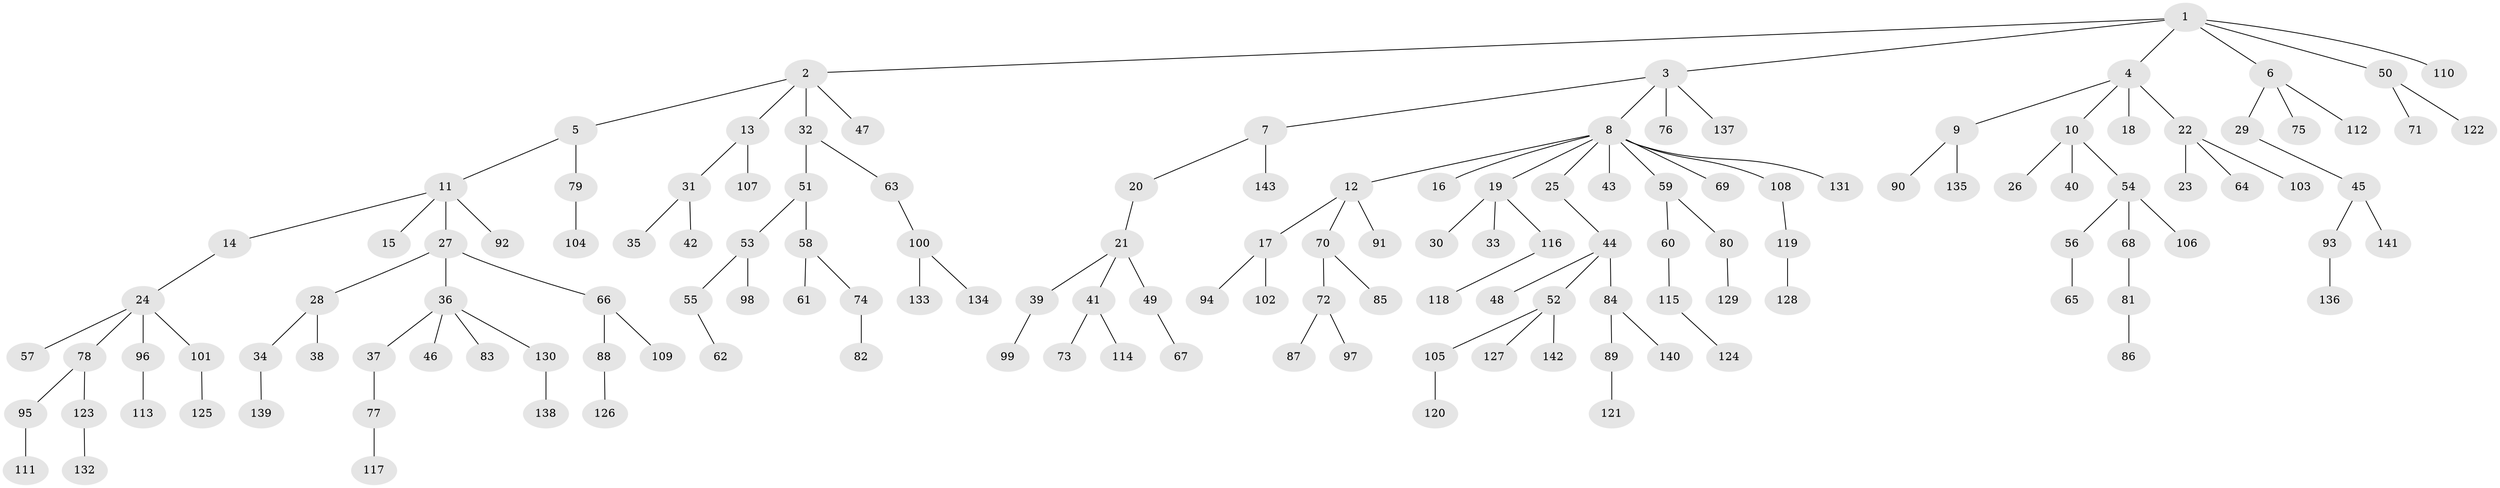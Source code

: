 // coarse degree distribution, {4: 0.05263157894736842, 1: 0.7192982456140351, 2: 0.19298245614035087, 11: 0.017543859649122806, 26: 0.017543859649122806}
// Generated by graph-tools (version 1.1) at 2025/55/03/04/25 21:55:53]
// undirected, 143 vertices, 142 edges
graph export_dot {
graph [start="1"]
  node [color=gray90,style=filled];
  1;
  2;
  3;
  4;
  5;
  6;
  7;
  8;
  9;
  10;
  11;
  12;
  13;
  14;
  15;
  16;
  17;
  18;
  19;
  20;
  21;
  22;
  23;
  24;
  25;
  26;
  27;
  28;
  29;
  30;
  31;
  32;
  33;
  34;
  35;
  36;
  37;
  38;
  39;
  40;
  41;
  42;
  43;
  44;
  45;
  46;
  47;
  48;
  49;
  50;
  51;
  52;
  53;
  54;
  55;
  56;
  57;
  58;
  59;
  60;
  61;
  62;
  63;
  64;
  65;
  66;
  67;
  68;
  69;
  70;
  71;
  72;
  73;
  74;
  75;
  76;
  77;
  78;
  79;
  80;
  81;
  82;
  83;
  84;
  85;
  86;
  87;
  88;
  89;
  90;
  91;
  92;
  93;
  94;
  95;
  96;
  97;
  98;
  99;
  100;
  101;
  102;
  103;
  104;
  105;
  106;
  107;
  108;
  109;
  110;
  111;
  112;
  113;
  114;
  115;
  116;
  117;
  118;
  119;
  120;
  121;
  122;
  123;
  124;
  125;
  126;
  127;
  128;
  129;
  130;
  131;
  132;
  133;
  134;
  135;
  136;
  137;
  138;
  139;
  140;
  141;
  142;
  143;
  1 -- 2;
  1 -- 3;
  1 -- 4;
  1 -- 6;
  1 -- 50;
  1 -- 110;
  2 -- 5;
  2 -- 13;
  2 -- 32;
  2 -- 47;
  3 -- 7;
  3 -- 8;
  3 -- 76;
  3 -- 137;
  4 -- 9;
  4 -- 10;
  4 -- 18;
  4 -- 22;
  5 -- 11;
  5 -- 79;
  6 -- 29;
  6 -- 75;
  6 -- 112;
  7 -- 20;
  7 -- 143;
  8 -- 12;
  8 -- 16;
  8 -- 19;
  8 -- 25;
  8 -- 43;
  8 -- 59;
  8 -- 69;
  8 -- 108;
  8 -- 131;
  9 -- 90;
  9 -- 135;
  10 -- 26;
  10 -- 40;
  10 -- 54;
  11 -- 14;
  11 -- 15;
  11 -- 27;
  11 -- 92;
  12 -- 17;
  12 -- 70;
  12 -- 91;
  13 -- 31;
  13 -- 107;
  14 -- 24;
  17 -- 94;
  17 -- 102;
  19 -- 30;
  19 -- 33;
  19 -- 116;
  20 -- 21;
  21 -- 39;
  21 -- 41;
  21 -- 49;
  22 -- 23;
  22 -- 64;
  22 -- 103;
  24 -- 57;
  24 -- 78;
  24 -- 96;
  24 -- 101;
  25 -- 44;
  27 -- 28;
  27 -- 36;
  27 -- 66;
  28 -- 34;
  28 -- 38;
  29 -- 45;
  31 -- 35;
  31 -- 42;
  32 -- 51;
  32 -- 63;
  34 -- 139;
  36 -- 37;
  36 -- 46;
  36 -- 83;
  36 -- 130;
  37 -- 77;
  39 -- 99;
  41 -- 73;
  41 -- 114;
  44 -- 48;
  44 -- 52;
  44 -- 84;
  45 -- 93;
  45 -- 141;
  49 -- 67;
  50 -- 71;
  50 -- 122;
  51 -- 53;
  51 -- 58;
  52 -- 105;
  52 -- 127;
  52 -- 142;
  53 -- 55;
  53 -- 98;
  54 -- 56;
  54 -- 68;
  54 -- 106;
  55 -- 62;
  56 -- 65;
  58 -- 61;
  58 -- 74;
  59 -- 60;
  59 -- 80;
  60 -- 115;
  63 -- 100;
  66 -- 88;
  66 -- 109;
  68 -- 81;
  70 -- 72;
  70 -- 85;
  72 -- 87;
  72 -- 97;
  74 -- 82;
  77 -- 117;
  78 -- 95;
  78 -- 123;
  79 -- 104;
  80 -- 129;
  81 -- 86;
  84 -- 89;
  84 -- 140;
  88 -- 126;
  89 -- 121;
  93 -- 136;
  95 -- 111;
  96 -- 113;
  100 -- 133;
  100 -- 134;
  101 -- 125;
  105 -- 120;
  108 -- 119;
  115 -- 124;
  116 -- 118;
  119 -- 128;
  123 -- 132;
  130 -- 138;
}
